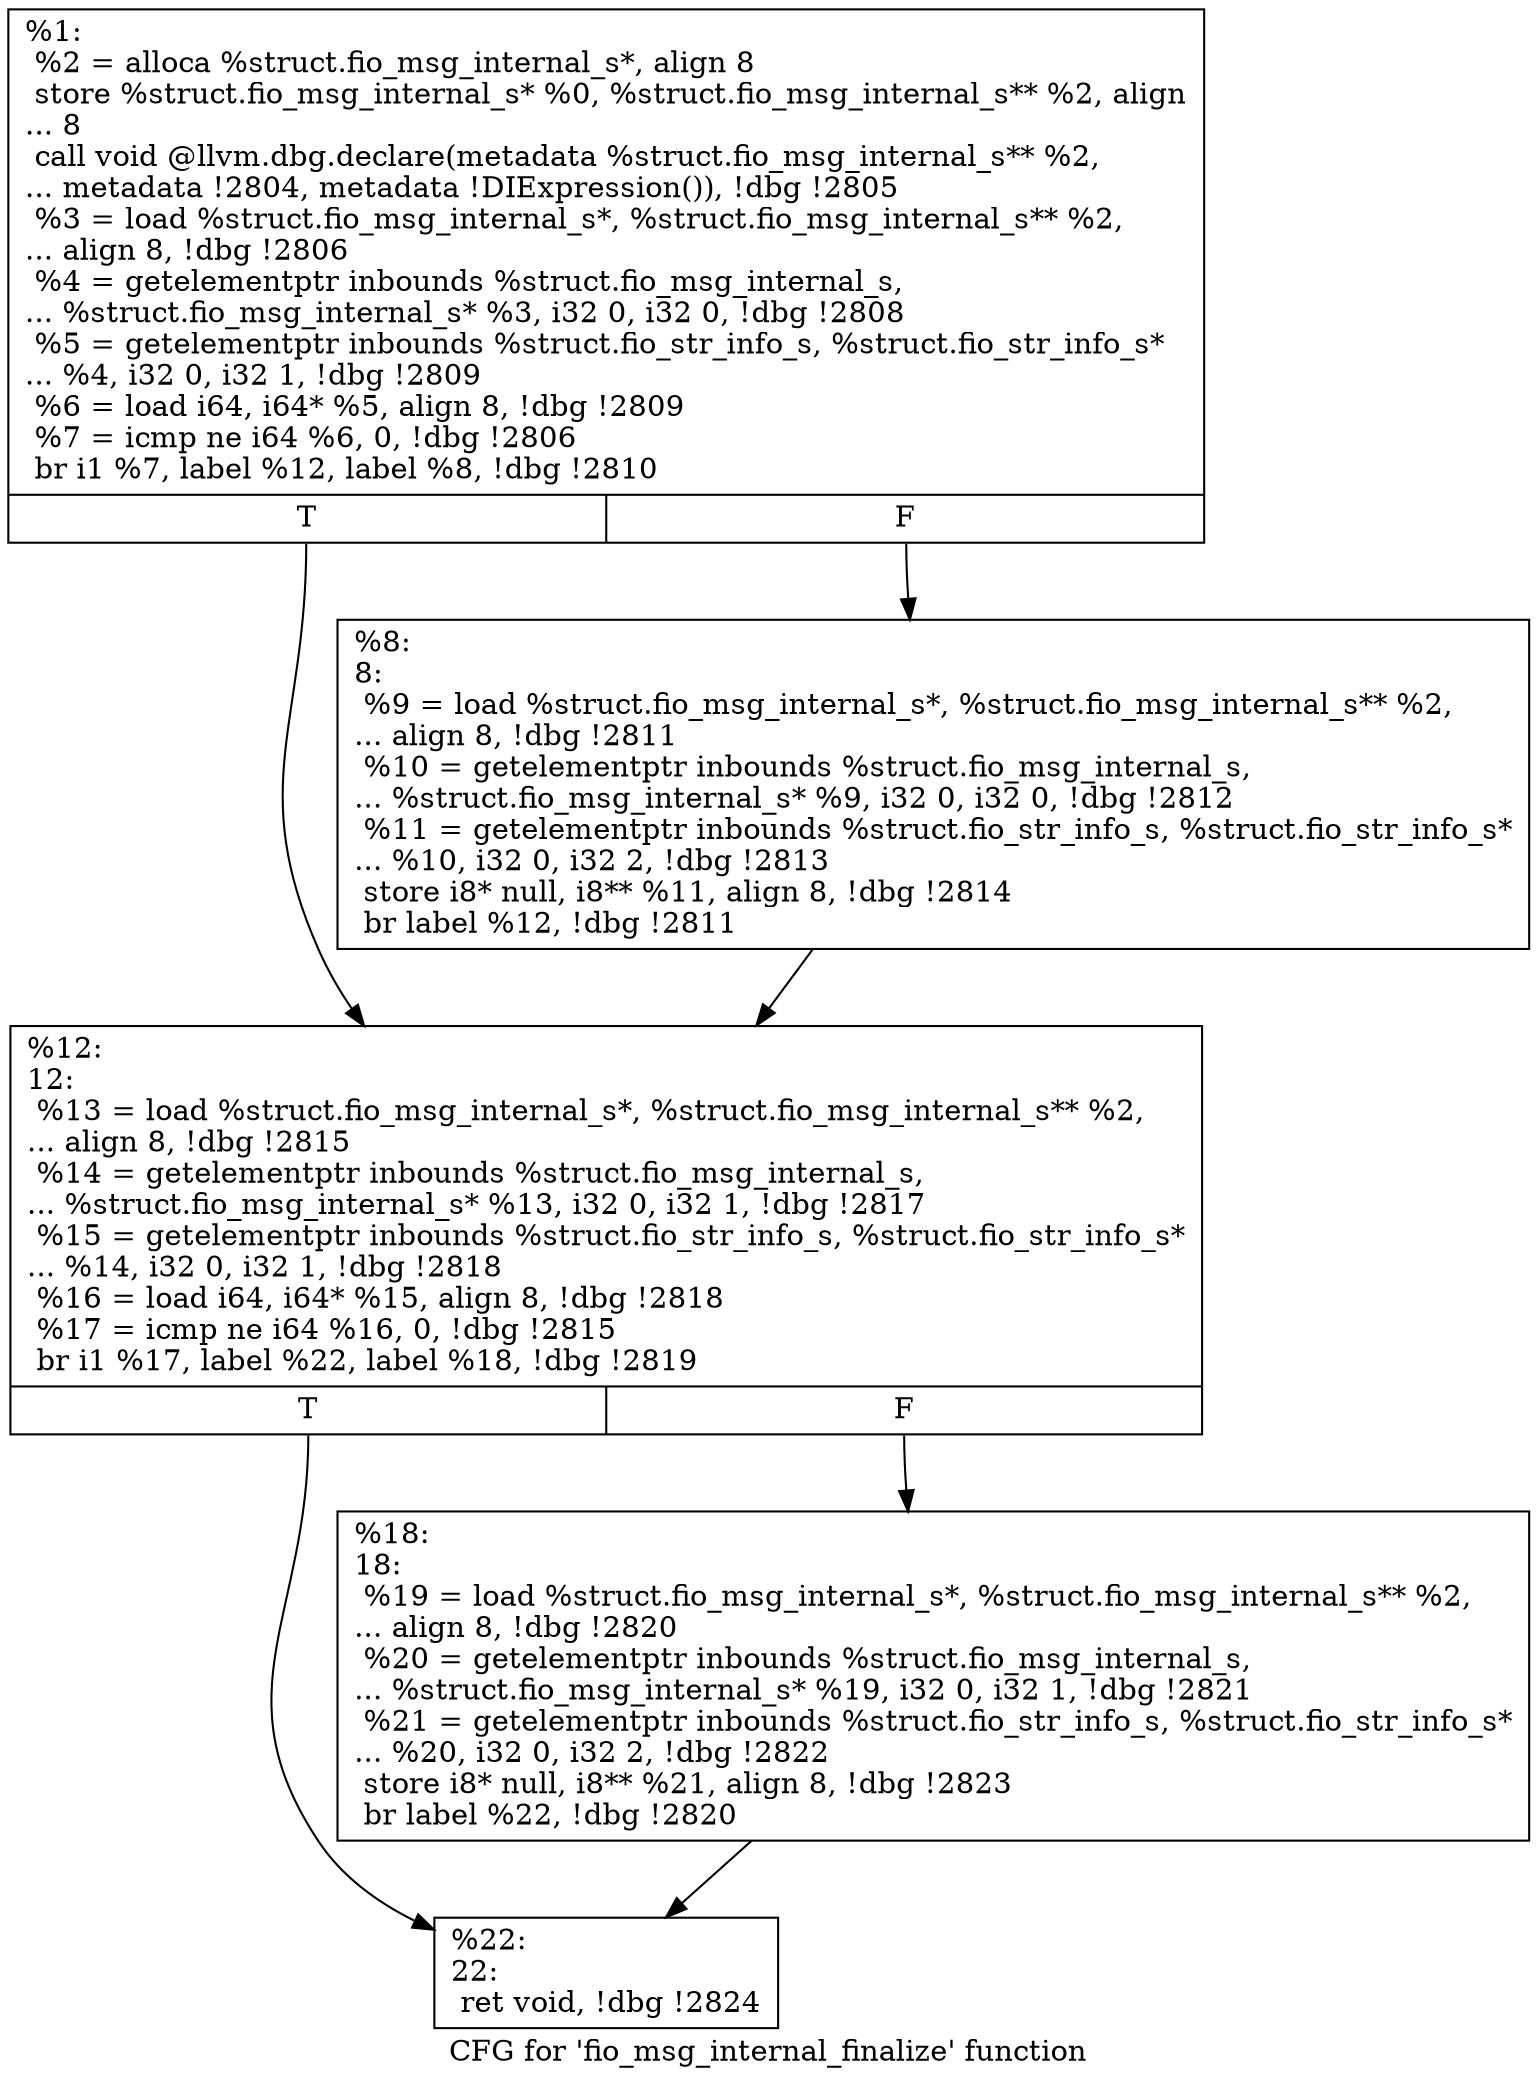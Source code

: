 digraph "CFG for 'fio_msg_internal_finalize' function" {
	label="CFG for 'fio_msg_internal_finalize' function";

	Node0x5568515e5170 [shape=record,label="{%1:\l  %2 = alloca %struct.fio_msg_internal_s*, align 8\l  store %struct.fio_msg_internal_s* %0, %struct.fio_msg_internal_s** %2, align\l... 8\l  call void @llvm.dbg.declare(metadata %struct.fio_msg_internal_s** %2,\l... metadata !2804, metadata !DIExpression()), !dbg !2805\l  %3 = load %struct.fio_msg_internal_s*, %struct.fio_msg_internal_s** %2,\l... align 8, !dbg !2806\l  %4 = getelementptr inbounds %struct.fio_msg_internal_s,\l... %struct.fio_msg_internal_s* %3, i32 0, i32 0, !dbg !2808\l  %5 = getelementptr inbounds %struct.fio_str_info_s, %struct.fio_str_info_s*\l... %4, i32 0, i32 1, !dbg !2809\l  %6 = load i64, i64* %5, align 8, !dbg !2809\l  %7 = icmp ne i64 %6, 0, !dbg !2806\l  br i1 %7, label %12, label %8, !dbg !2810\l|{<s0>T|<s1>F}}"];
	Node0x5568515e5170:s0 -> Node0x5568515e5270;
	Node0x5568515e5170:s1 -> Node0x5568515e5220;
	Node0x5568515e5220 [shape=record,label="{%8:\l8:                                                \l  %9 = load %struct.fio_msg_internal_s*, %struct.fio_msg_internal_s** %2,\l... align 8, !dbg !2811\l  %10 = getelementptr inbounds %struct.fio_msg_internal_s,\l... %struct.fio_msg_internal_s* %9, i32 0, i32 0, !dbg !2812\l  %11 = getelementptr inbounds %struct.fio_str_info_s, %struct.fio_str_info_s*\l... %10, i32 0, i32 2, !dbg !2813\l  store i8* null, i8** %11, align 8, !dbg !2814\l  br label %12, !dbg !2811\l}"];
	Node0x5568515e5220 -> Node0x5568515e5270;
	Node0x5568515e5270 [shape=record,label="{%12:\l12:                                               \l  %13 = load %struct.fio_msg_internal_s*, %struct.fio_msg_internal_s** %2,\l... align 8, !dbg !2815\l  %14 = getelementptr inbounds %struct.fio_msg_internal_s,\l... %struct.fio_msg_internal_s* %13, i32 0, i32 1, !dbg !2817\l  %15 = getelementptr inbounds %struct.fio_str_info_s, %struct.fio_str_info_s*\l... %14, i32 0, i32 1, !dbg !2818\l  %16 = load i64, i64* %15, align 8, !dbg !2818\l  %17 = icmp ne i64 %16, 0, !dbg !2815\l  br i1 %17, label %22, label %18, !dbg !2819\l|{<s0>T|<s1>F}}"];
	Node0x5568515e5270:s0 -> Node0x5568515e5310;
	Node0x5568515e5270:s1 -> Node0x5568515e52c0;
	Node0x5568515e52c0 [shape=record,label="{%18:\l18:                                               \l  %19 = load %struct.fio_msg_internal_s*, %struct.fio_msg_internal_s** %2,\l... align 8, !dbg !2820\l  %20 = getelementptr inbounds %struct.fio_msg_internal_s,\l... %struct.fio_msg_internal_s* %19, i32 0, i32 1, !dbg !2821\l  %21 = getelementptr inbounds %struct.fio_str_info_s, %struct.fio_str_info_s*\l... %20, i32 0, i32 2, !dbg !2822\l  store i8* null, i8** %21, align 8, !dbg !2823\l  br label %22, !dbg !2820\l}"];
	Node0x5568515e52c0 -> Node0x5568515e5310;
	Node0x5568515e5310 [shape=record,label="{%22:\l22:                                               \l  ret void, !dbg !2824\l}"];
}
